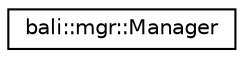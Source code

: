 digraph "Graphical Class Hierarchy"
{
  edge [fontname="Helvetica",fontsize="10",labelfontname="Helvetica",labelfontsize="10"];
  node [fontname="Helvetica",fontsize="10",shape=record];
  rankdir="LR";
  Node1 [label="bali::mgr::Manager",height=0.2,width=0.4,color="black", fillcolor="white", style="filled",URL="$classbali_1_1mgr_1_1_manager.html"];
}
